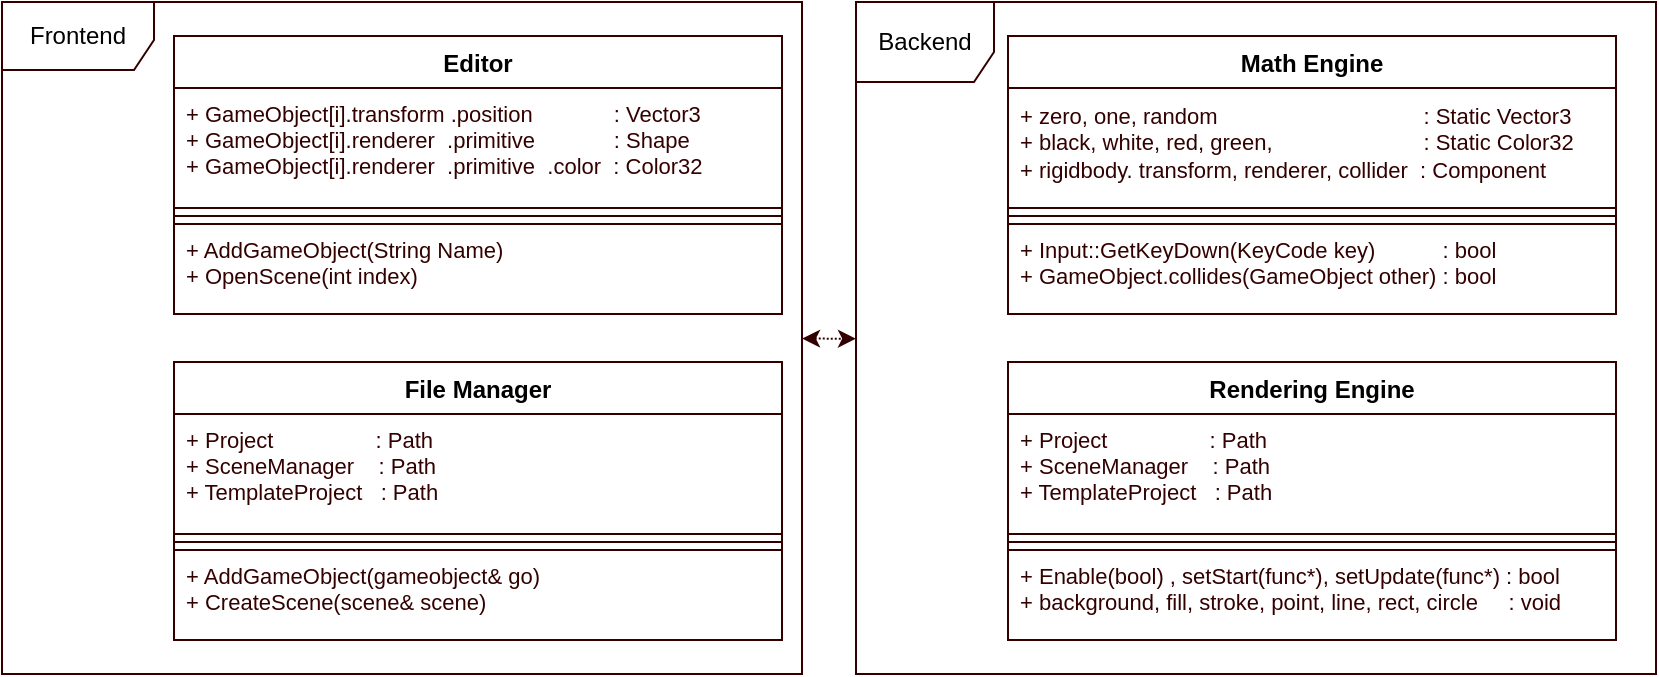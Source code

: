 <mxfile version="24.5.1" type="device">
  <diagram name="Page-1" id="4zJxbQgZF1wR3b6nxz7K">
    <mxGraphModel dx="922" dy="-228" grid="0" gridSize="10" guides="1" tooltips="1" connect="1" arrows="1" fold="1" page="1" pageScale="1" pageWidth="827" pageHeight="1169" background="#ffffff" math="0" shadow="0">
      <root>
        <mxCell id="0" />
        <mxCell id="1" parent="0" />
        <mxCell id="eWnUHyqe-9MQMAGm0uqk-35" value="Editor" style="swimlane;fontStyle=1;align=center;verticalAlign=top;childLayout=stackLayout;horizontal=1;startSize=26;horizontalStack=0;resizeParent=1;resizeParentMax=0;resizeLast=0;collapsible=1;marginBottom=0;whiteSpace=wrap;html=1;strokeColor=#330000;" parent="1" vertex="1">
          <mxGeometry x="86" y="1603" width="304" height="139" as="geometry" />
        </mxCell>
        <mxCell id="eWnUHyqe-9MQMAGm0uqk-36" value="+ GameObject[i].transform .position&amp;nbsp; &lt;span style=&quot;white-space: pre; font-size: 11px;&quot;&gt;&#x9;&lt;/span&gt;&amp;nbsp; &amp;nbsp; &amp;nbsp; :&amp;nbsp;Vector3&lt;div style=&quot;font-size: 11px;&quot;&gt;+ GameObject[i].renderer&amp;nbsp; .primitive &lt;span style=&quot;white-space: pre; font-size: 11px;&quot;&gt;&#x9;&lt;/span&gt;&amp;nbsp; &amp;nbsp; &amp;nbsp; : Shape&lt;br style=&quot;font-size: 11px;&quot;&gt;+ GameObject[i].renderer&amp;nbsp; .primitive&amp;nbsp; .color&amp;nbsp; :&amp;nbsp;Color32&lt;/div&gt;" style="text;strokeColor=#330000;fillColor=none;align=left;verticalAlign=top;spacingLeft=4;spacingRight=4;overflow=hidden;rotatable=0;points=[[0,0.5],[1,0.5]];portConstraint=eastwest;whiteSpace=wrap;html=1;fontSize=11;fontColor=#330000;" parent="eWnUHyqe-9MQMAGm0uqk-35" vertex="1">
          <mxGeometry y="26" width="304" height="60" as="geometry" />
        </mxCell>
        <mxCell id="eWnUHyqe-9MQMAGm0uqk-37" value="" style="line;strokeWidth=1;fillColor=none;align=left;verticalAlign=middle;spacingTop=-1;spacingLeft=3;spacingRight=3;rotatable=0;labelPosition=right;points=[];portConstraint=eastwest;strokeColor=inherit;" parent="eWnUHyqe-9MQMAGm0uqk-35" vertex="1">
          <mxGeometry y="86" width="304" height="8" as="geometry" />
        </mxCell>
        <mxCell id="eWnUHyqe-9MQMAGm0uqk-38" value="+ AddGameObject(String Name)&amp;nbsp;&lt;div style=&quot;font-size: 11px;&quot;&gt;+ OpenScene(int index)&amp;nbsp; &amp;nbsp; &amp;nbsp; &amp;nbsp; &amp;nbsp; &amp;nbsp; &amp;nbsp; &amp;nbsp; &amp;nbsp; &amp;nbsp; &amp;nbsp; &amp;nbsp; &amp;nbsp; &amp;nbsp;&lt;/div&gt;&lt;div style=&quot;font-size: 11px;&quot;&gt;&lt;br style=&quot;font-size: 11px;&quot;&gt;&lt;/div&gt;" style="text;strokeColor=#330000;fillColor=none;align=left;verticalAlign=top;spacingLeft=4;spacingRight=4;overflow=hidden;rotatable=0;points=[[0,0.5],[1,0.5]];portConstraint=eastwest;whiteSpace=wrap;html=1;fontSize=11;fontColor=#330000;" parent="eWnUHyqe-9MQMAGm0uqk-35" vertex="1">
          <mxGeometry y="94" width="304" height="45" as="geometry" />
        </mxCell>
        <mxCell id="eWnUHyqe-9MQMAGm0uqk-57" value="" style="rounded=0;orthogonalLoop=1;jettySize=auto;html=1;entryX=0;entryY=0.501;entryDx=0;entryDy=0;entryPerimeter=0;startArrow=classic;startFill=1;dashed=1;dashPattern=1 1;strokeColor=#330000;" parent="1" source="eWnUHyqe-9MQMAGm0uqk-43" target="eWnUHyqe-9MQMAGm0uqk-48" edge="1">
          <mxGeometry relative="1" as="geometry" />
        </mxCell>
        <mxCell id="eWnUHyqe-9MQMAGm0uqk-43" value="Frontend" style="shape=umlFrame;whiteSpace=wrap;html=1;pointerEvents=0;width=76;height=34;strokeColor=#330000;" parent="1" vertex="1">
          <mxGeometry y="1586" width="400" height="336" as="geometry" />
        </mxCell>
        <mxCell id="eWnUHyqe-9MQMAGm0uqk-44" value="File Manager" style="swimlane;fontStyle=1;align=center;verticalAlign=top;childLayout=stackLayout;horizontal=1;startSize=26;horizontalStack=0;resizeParent=1;resizeParentMax=0;resizeLast=0;collapsible=1;marginBottom=0;whiteSpace=wrap;html=1;strokeColor=#330000;" parent="1" vertex="1">
          <mxGeometry x="86" y="1766" width="304" height="139" as="geometry" />
        </mxCell>
        <mxCell id="eWnUHyqe-9MQMAGm0uqk-45" value="+ Project&amp;nbsp;&amp;nbsp;&lt;span style=&quot;white-space: pre; font-size: 11px;&quot;&gt;&#x9;&lt;/span&gt;&amp;nbsp; &amp;nbsp;&amp;nbsp; &amp;nbsp; : Path&lt;div style=&quot;font-size: 11px;&quot;&gt;+ SceneManager&amp;nbsp; &amp;nbsp; : Path&lt;br style=&quot;font-size: 11px;&quot;&gt;+ TemplateProject&amp;nbsp; &amp;nbsp;:&amp;nbsp;Path&lt;/div&gt;" style="text;strokeColor=#330000;fillColor=none;align=left;verticalAlign=top;spacingLeft=4;spacingRight=4;overflow=hidden;rotatable=0;points=[[0,0.5],[1,0.5]];portConstraint=eastwest;whiteSpace=wrap;html=1;fontSize=11;fontColor=#330000;" parent="eWnUHyqe-9MQMAGm0uqk-44" vertex="1">
          <mxGeometry y="26" width="304" height="60" as="geometry" />
        </mxCell>
        <mxCell id="eWnUHyqe-9MQMAGm0uqk-46" value="" style="line;strokeWidth=1;fillColor=none;align=left;verticalAlign=middle;spacingTop=-1;spacingLeft=3;spacingRight=3;rotatable=0;labelPosition=right;points=[];portConstraint=eastwest;strokeColor=inherit;" parent="eWnUHyqe-9MQMAGm0uqk-44" vertex="1">
          <mxGeometry y="86" width="304" height="8" as="geometry" />
        </mxCell>
        <mxCell id="eWnUHyqe-9MQMAGm0uqk-47" value="+ AddGameObject(gameobject&amp;amp; go)&lt;div style=&quot;font-size: 11px;&quot;&gt;&lt;span style=&quot;background-color: initial; font-size: 11px;&quot;&gt;+ CreateScene(scene&amp;amp; scene)&amp;nbsp;&lt;/span&gt;&lt;/div&gt;" style="text;strokeColor=#330000;fillColor=none;align=left;verticalAlign=top;spacingLeft=4;spacingRight=4;overflow=hidden;rotatable=0;points=[[0,0.5],[1,0.5]];portConstraint=eastwest;whiteSpace=wrap;html=1;fontSize=11;fontColor=#330000;" parent="eWnUHyqe-9MQMAGm0uqk-44" vertex="1">
          <mxGeometry y="94" width="304" height="45" as="geometry" />
        </mxCell>
        <mxCell id="eWnUHyqe-9MQMAGm0uqk-48" value="Backend" style="shape=umlFrame;whiteSpace=wrap;html=1;pointerEvents=0;width=69;height=40;strokeColor=#330000;" parent="1" vertex="1">
          <mxGeometry x="427" y="1586" width="400" height="336" as="geometry" />
        </mxCell>
        <mxCell id="eWnUHyqe-9MQMAGm0uqk-49" value="Math Engine" style="swimlane;fontStyle=1;align=center;verticalAlign=top;childLayout=stackLayout;horizontal=1;startSize=26;horizontalStack=0;resizeParent=1;resizeParentMax=0;resizeLast=0;collapsible=1;marginBottom=0;whiteSpace=wrap;html=1;strokeColor=#330000;" parent="1" vertex="1">
          <mxGeometry x="503" y="1603" width="304" height="139" as="geometry" />
        </mxCell>
        <mxCell id="eWnUHyqe-9MQMAGm0uqk-50" value="&lt;font style=&quot;font-size: 11px;&quot;&gt;+ zero, one, random&amp;nbsp;&amp;nbsp;&lt;span style=&quot;white-space: pre;&quot;&gt;&#x9;&lt;/span&gt;&amp;nbsp; &amp;nbsp; &amp;nbsp; &lt;span style=&quot;white-space: pre;&quot;&gt;&#x9;&lt;/span&gt;&amp;nbsp; &amp;nbsp; &amp;nbsp; &lt;span style=&quot;white-space: pre;&quot;&gt;&#x9;&lt;/span&gt;&lt;span style=&quot;white-space: pre;&quot;&gt;&#x9;&lt;/span&gt;&amp;nbsp; : Static Vector3&lt;/font&gt;&lt;div style=&quot;font-size: 11px;&quot;&gt;&lt;font style=&quot;font-size: 11px;&quot;&gt;+ black, white, red, green, &lt;span style=&quot;white-space: pre;&quot;&gt;&#x9;&lt;/span&gt;&lt;span style=&quot;white-space: pre;&quot;&gt;&#x9;&lt;/span&gt;&amp;nbsp; &amp;nbsp; &amp;nbsp; &amp;nbsp; &amp;nbsp;&amp;nbsp;: Static Color32&lt;br&gt;+ rigidbody. transform, renderer, collider&amp;nbsp; :&amp;nbsp;Component&lt;/font&gt;&lt;/div&gt;" style="text;strokeColor=#330000;fillColor=none;align=left;verticalAlign=top;spacingLeft=4;spacingRight=4;overflow=hidden;rotatable=0;points=[[0,0.5],[1,0.5]];portConstraint=eastwest;whiteSpace=wrap;html=1;fontColor=#330000;" parent="eWnUHyqe-9MQMAGm0uqk-49" vertex="1">
          <mxGeometry y="26" width="304" height="60" as="geometry" />
        </mxCell>
        <mxCell id="eWnUHyqe-9MQMAGm0uqk-51" value="" style="line;strokeWidth=1;fillColor=none;align=left;verticalAlign=middle;spacingTop=-1;spacingLeft=3;spacingRight=3;rotatable=0;labelPosition=right;points=[];portConstraint=eastwest;strokeColor=inherit;" parent="eWnUHyqe-9MQMAGm0uqk-49" vertex="1">
          <mxGeometry y="86" width="304" height="8" as="geometry" />
        </mxCell>
        <mxCell id="eWnUHyqe-9MQMAGm0uqk-52" value="+ Input::GetKeyDown(KeyCode key)&amp;nbsp; &amp;nbsp; &amp;nbsp; &amp;nbsp; &amp;nbsp; &amp;nbsp;: bool&amp;nbsp;&lt;div style=&quot;font-size: 11px;&quot;&gt;+ GameObject.collides(GameObject other) : bool&amp;nbsp; &amp;nbsp; &amp;nbsp; &amp;nbsp; &amp;nbsp; &amp;nbsp; &amp;nbsp; &amp;nbsp; &amp;nbsp; &amp;nbsp; &amp;nbsp; &amp;nbsp; &amp;nbsp; &amp;nbsp;&lt;/div&gt;&lt;div style=&quot;font-size: 11px;&quot;&gt;&lt;br style=&quot;font-size: 11px;&quot;&gt;&lt;/div&gt;" style="text;strokeColor=#330000;fillColor=none;align=left;verticalAlign=top;spacingLeft=4;spacingRight=4;overflow=hidden;rotatable=0;points=[[0,0.5],[1,0.5]];portConstraint=eastwest;whiteSpace=wrap;html=1;fontSize=11;fontColor=#330000;" parent="eWnUHyqe-9MQMAGm0uqk-49" vertex="1">
          <mxGeometry y="94" width="304" height="45" as="geometry" />
        </mxCell>
        <mxCell id="eWnUHyqe-9MQMAGm0uqk-53" value="Rendering Engine" style="swimlane;fontStyle=1;align=center;verticalAlign=top;childLayout=stackLayout;horizontal=1;startSize=26;horizontalStack=0;resizeParent=1;resizeParentMax=0;resizeLast=0;collapsible=1;marginBottom=0;whiteSpace=wrap;html=1;strokeColor=#330000;" parent="1" vertex="1">
          <mxGeometry x="503" y="1766" width="304" height="139" as="geometry" />
        </mxCell>
        <mxCell id="eWnUHyqe-9MQMAGm0uqk-54" value="+ Project&amp;nbsp;&amp;nbsp;&lt;span style=&quot;white-space: pre; font-size: 11px;&quot;&gt;&#x9;&lt;/span&gt;&amp;nbsp; &amp;nbsp;&amp;nbsp; &amp;nbsp; : Path&lt;div style=&quot;font-size: 11px;&quot;&gt;+ SceneManager&amp;nbsp; &amp;nbsp; : Path&lt;br style=&quot;font-size: 11px;&quot;&gt;+ TemplateProject&amp;nbsp; &amp;nbsp;:&amp;nbsp;Path&lt;/div&gt;" style="text;strokeColor=#330000;fillColor=none;align=left;verticalAlign=top;spacingLeft=4;spacingRight=4;overflow=hidden;rotatable=0;points=[[0,0.5],[1,0.5]];portConstraint=eastwest;whiteSpace=wrap;html=1;fontSize=11;fontColor=#330000;" parent="eWnUHyqe-9MQMAGm0uqk-53" vertex="1">
          <mxGeometry y="26" width="304" height="60" as="geometry" />
        </mxCell>
        <mxCell id="eWnUHyqe-9MQMAGm0uqk-55" value="" style="line;strokeWidth=1;fillColor=none;align=left;verticalAlign=middle;spacingTop=-1;spacingLeft=3;spacingRight=3;rotatable=0;labelPosition=right;points=[];portConstraint=eastwest;strokeColor=inherit;" parent="eWnUHyqe-9MQMAGm0uqk-53" vertex="1">
          <mxGeometry y="86" width="304" height="8" as="geometry" />
        </mxCell>
        <mxCell id="eWnUHyqe-9MQMAGm0uqk-56" value="+ Enable(bool) , setStart(func*), setUpdate(func*)&amp;nbsp;: bool&lt;div style=&quot;font-size: 11px;&quot;&gt;&lt;span style=&quot;background-color: initial; font-size: 11px;&quot;&gt;+ background, fill, stroke, point, line, rect, circle&amp;nbsp; &amp;nbsp; &amp;nbsp;: void&lt;/span&gt;&lt;/div&gt;" style="text;strokeColor=#330000;fillColor=none;align=left;verticalAlign=top;spacingLeft=4;spacingRight=4;overflow=hidden;rotatable=0;points=[[0,0.5],[1,0.5]];portConstraint=eastwest;whiteSpace=wrap;html=1;fontSize=11;fontColor=#330000;" parent="eWnUHyqe-9MQMAGm0uqk-53" vertex="1">
          <mxGeometry y="94" width="304" height="45" as="geometry" />
        </mxCell>
      </root>
    </mxGraphModel>
  </diagram>
</mxfile>
